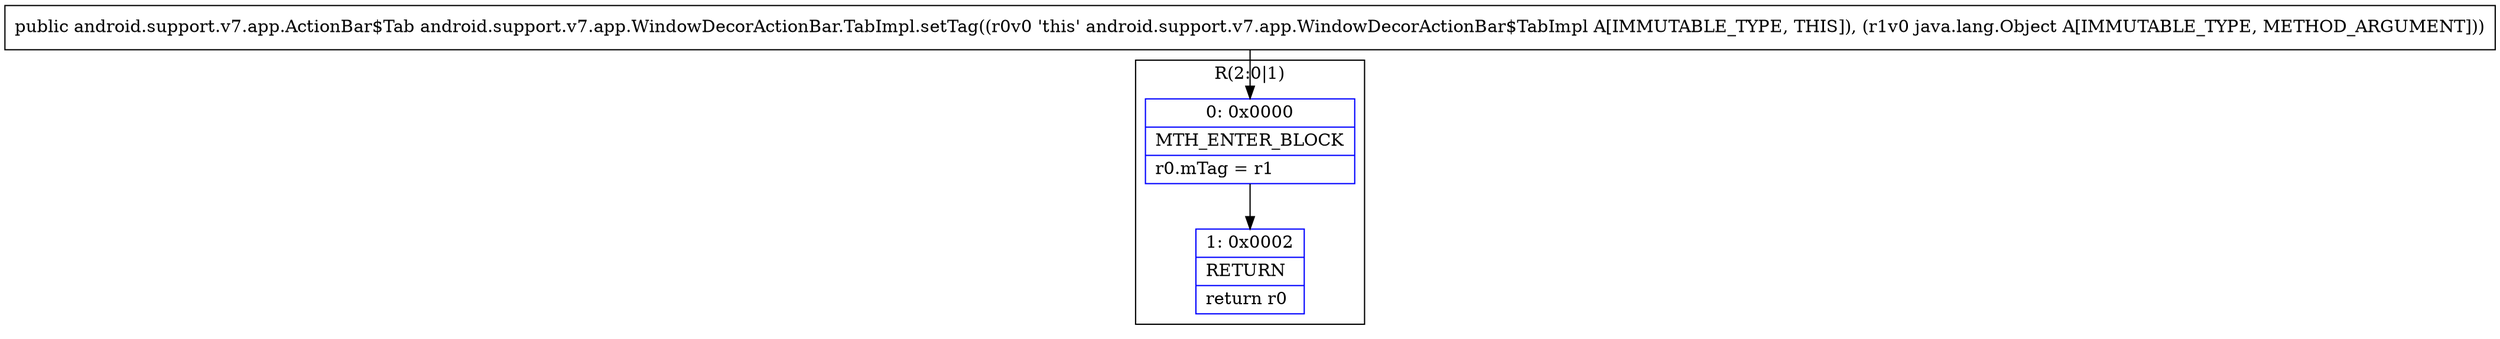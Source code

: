 digraph "CFG forandroid.support.v7.app.WindowDecorActionBar.TabImpl.setTag(Ljava\/lang\/Object;)Landroid\/support\/v7\/app\/ActionBar$Tab;" {
subgraph cluster_Region_458662993 {
label = "R(2:0|1)";
node [shape=record,color=blue];
Node_0 [shape=record,label="{0\:\ 0x0000|MTH_ENTER_BLOCK\l|r0.mTag = r1\l}"];
Node_1 [shape=record,label="{1\:\ 0x0002|RETURN\l|return r0\l}"];
}
MethodNode[shape=record,label="{public android.support.v7.app.ActionBar$Tab android.support.v7.app.WindowDecorActionBar.TabImpl.setTag((r0v0 'this' android.support.v7.app.WindowDecorActionBar$TabImpl A[IMMUTABLE_TYPE, THIS]), (r1v0 java.lang.Object A[IMMUTABLE_TYPE, METHOD_ARGUMENT])) }"];
MethodNode -> Node_0;
Node_0 -> Node_1;
}

